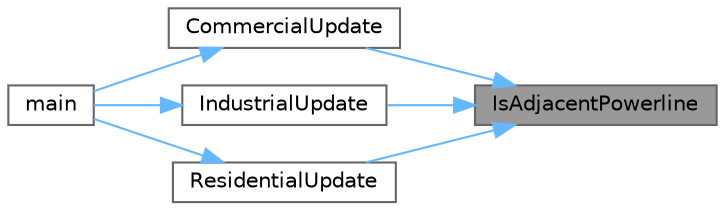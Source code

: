 digraph "IsAdjacentPowerline"
{
 // LATEX_PDF_SIZE
  bgcolor="transparent";
  edge [fontname=Helvetica,fontsize=10,labelfontname=Helvetica,labelfontsize=10];
  node [fontname=Helvetica,fontsize=10,shape=box,height=0.2,width=0.4];
  rankdir="RL";
  Node1 [id="Node000001",label="IsAdjacentPowerline",height=0.2,width=0.4,color="gray40", fillcolor="grey60", style="filled", fontcolor="black",tooltip="Checks if a powerline is adjacent to a given zone position Checks if a powerline is adjacent to a giv..."];
  Node1 -> Node2 [id="edge1_Node000001_Node000002",dir="back",color="steelblue1",style="solid",tooltip=" "];
  Node2 [id="Node000002",label="CommercialUpdate",height=0.2,width=0.4,color="grey40", fillcolor="white", style="filled",URL="$group___simulating-_functions.html#gaad307042bab455e056174830499ce4e7",tooltip="Runs and applies the rules for the commercial Zones."];
  Node2 -> Node3 [id="edge2_Node000002_Node000003",dir="back",color="steelblue1",style="solid",tooltip=" "];
  Node3 [id="Node000003",label="main",height=0.2,width=0.4,color="grey40", fillcolor="white", style="filled",URL="$main_8cpp.html#ae66f6b31b5ad750f1fe042a706a4e3d4",tooltip=" "];
  Node1 -> Node4 [id="edge3_Node000001_Node000004",dir="back",color="steelblue1",style="solid",tooltip=" "];
  Node4 [id="Node000004",label="IndustrialUpdate",height=0.2,width=0.4,color="grey40", fillcolor="white", style="filled",URL="$group___simulating-_functions.html#ga5cd59f3cd7f114d55745d5173cb0f609",tooltip="Runs and applies the rules for the industrial Zones."];
  Node4 -> Node3 [id="edge4_Node000004_Node000003",dir="back",color="steelblue1",style="solid",tooltip=" "];
  Node1 -> Node5 [id="edge5_Node000001_Node000005",dir="back",color="steelblue1",style="solid",tooltip=" "];
  Node5 [id="Node000005",label="ResidentialUpdate",height=0.2,width=0.4,color="grey40", fillcolor="white", style="filled",URL="$group___simulating-_functions.html#gad9aaf7f28e625f96aed3aeafa3642387",tooltip="Runs and applies the rules for the residential Zones."];
  Node5 -> Node3 [id="edge6_Node000005_Node000003",dir="back",color="steelblue1",style="solid",tooltip=" "];
}
